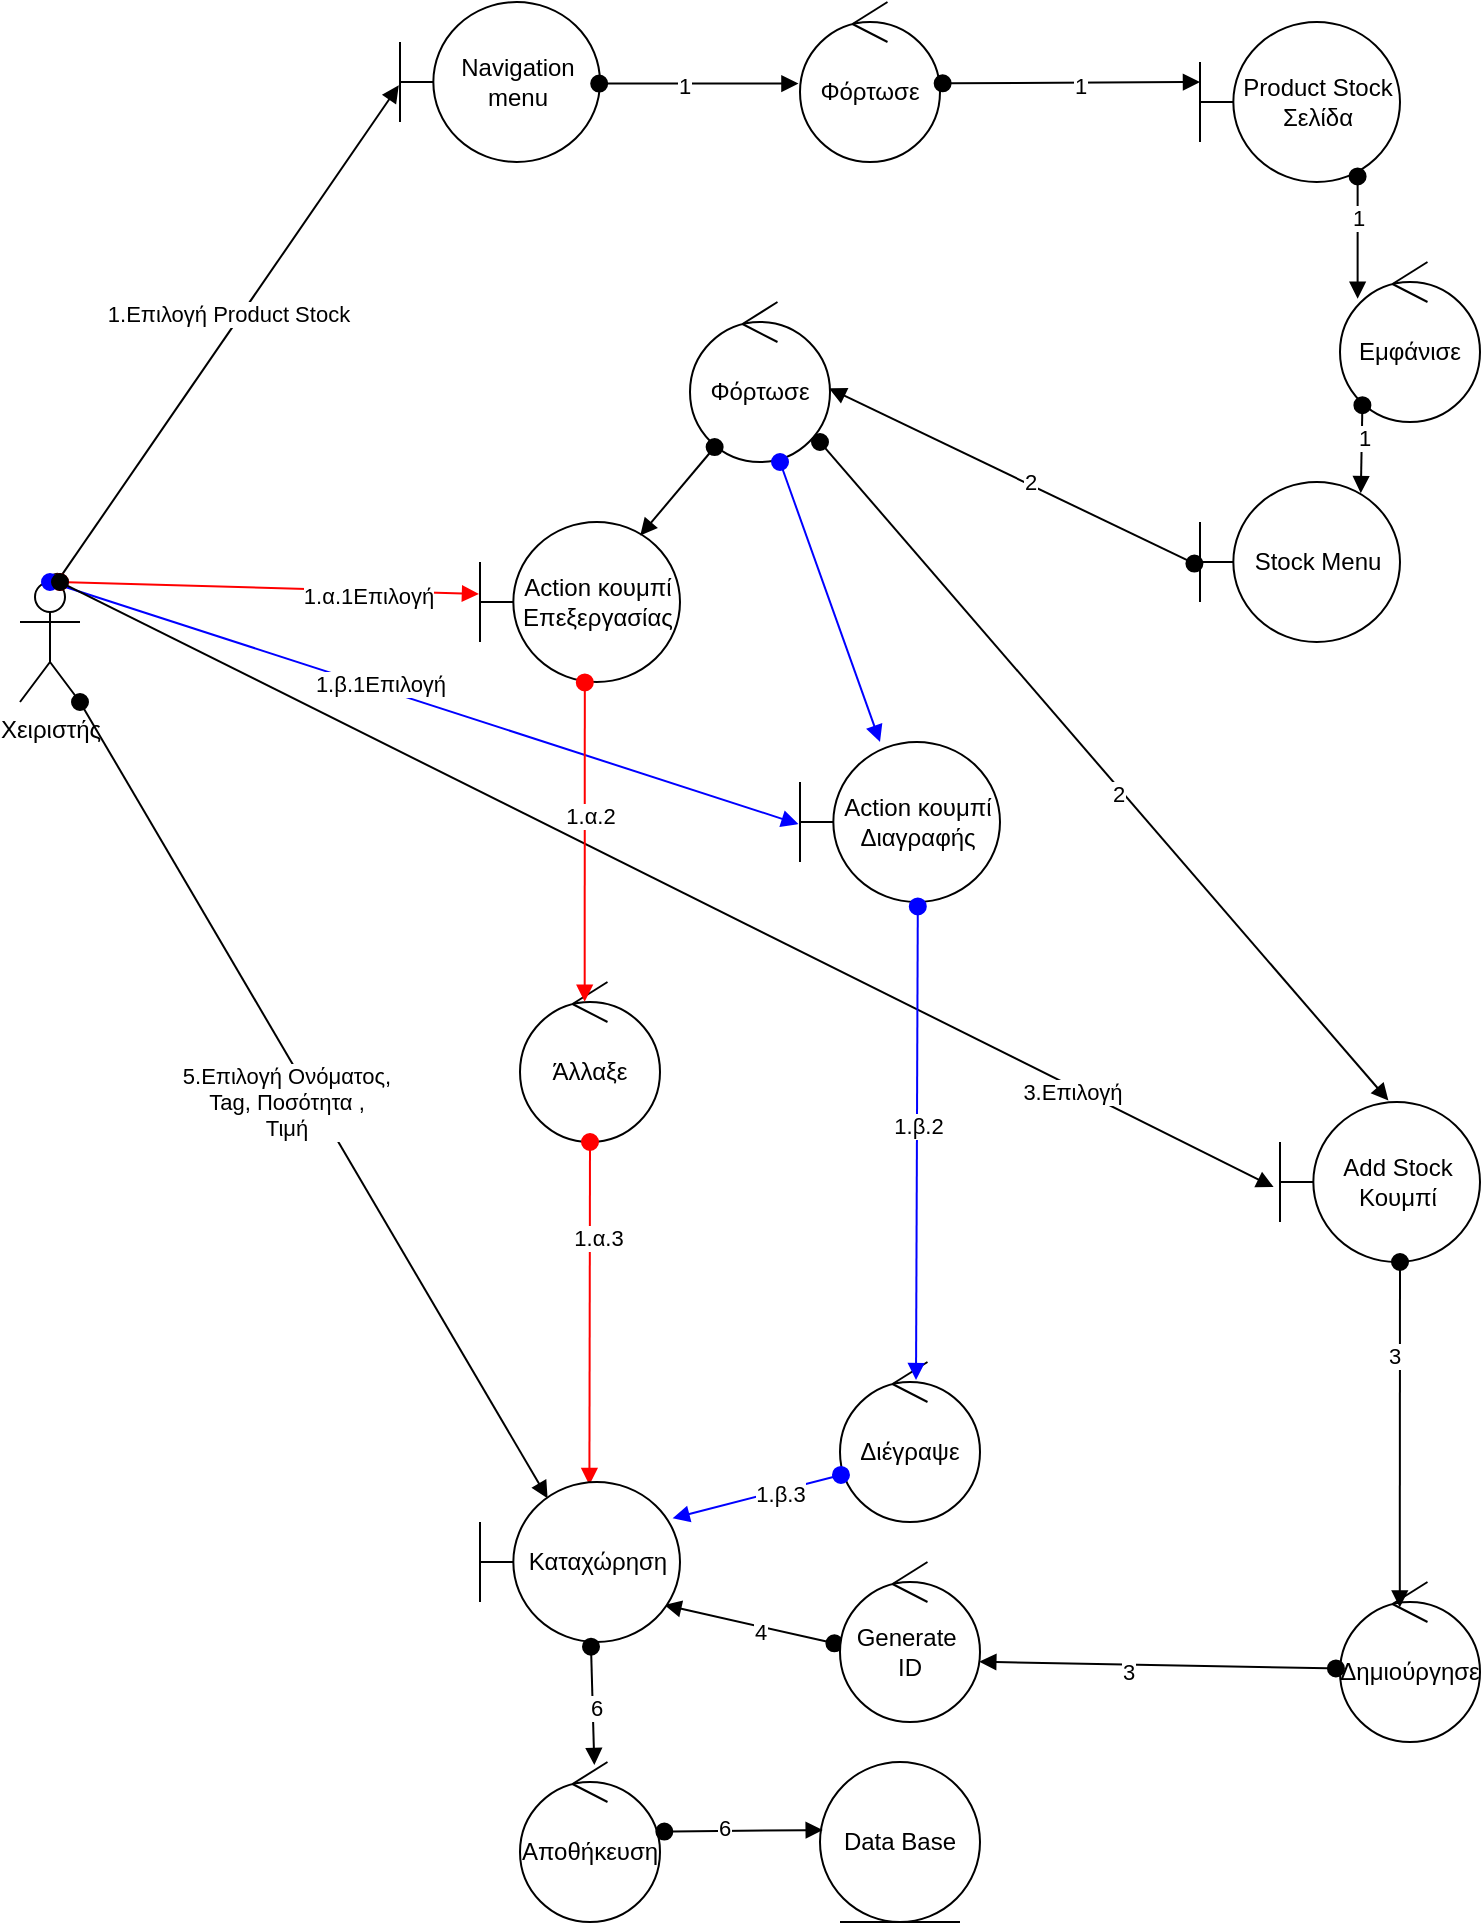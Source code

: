 <mxfile version="24.2.5" type="device">
  <diagram name="Page-1" id="o07rhm2t3KExaZGodwz_">
    <mxGraphModel dx="1247" dy="1406" grid="1" gridSize="10" guides="1" tooltips="1" connect="1" arrows="1" fold="1" page="1" pageScale="1" pageWidth="850" pageHeight="1100" math="0" shadow="0">
      <root>
        <mxCell id="0" />
        <mxCell id="1" parent="0" />
        <mxCell id="SbXWmkcT0yGQgohG3Cwv-8" value="Product Stock Σελίδα" style="shape=umlBoundary;whiteSpace=wrap;html=1;" parent="1" vertex="1">
          <mxGeometry x="640" y="50" width="100" height="80" as="geometry" />
        </mxCell>
        <mxCell id="SbXWmkcT0yGQgohG3Cwv-9" value="1.Επιλογή Product Stock" style="html=1;verticalAlign=bottom;startArrow=oval;startFill=1;endArrow=block;startSize=8;curved=0;rounded=0;exitX=0.62;exitY=-0.002;exitDx=0;exitDy=0;exitPerimeter=0;entryX=-0.006;entryY=0.521;entryDx=0;entryDy=0;entryPerimeter=0;" parent="1" source="SbXWmkcT0yGQgohG3Cwv-23" target="SbXWmkcT0yGQgohG3Cwv-22" edge="1">
          <mxGeometry x="0.002" width="60" relative="1" as="geometry">
            <mxPoint x="85.12" y="204" as="sourcePoint" />
            <mxPoint x="100" y="100" as="targetPoint" />
            <mxPoint as="offset" />
          </mxGeometry>
        </mxCell>
        <mxCell id="SbXWmkcT0yGQgohG3Cwv-10" value="Φόρτωσε" style="ellipse;shape=umlControl;whiteSpace=wrap;html=1;" parent="1" vertex="1">
          <mxGeometry x="385" y="190" width="70" height="80" as="geometry" />
        </mxCell>
        <mxCell id="SbXWmkcT0yGQgohG3Cwv-12" value="Stock Menu" style="shape=umlBoundary;whiteSpace=wrap;html=1;" parent="1" vertex="1">
          <mxGeometry x="640" y="280" width="100" height="80" as="geometry" />
        </mxCell>
        <mxCell id="SbXWmkcT0yGQgohG3Cwv-17" value="Δημιούργησε" style="ellipse;shape=umlControl;whiteSpace=wrap;html=1;" parent="1" vertex="1">
          <mxGeometry x="710" y="830" width="70" height="80" as="geometry" />
        </mxCell>
        <mxCell id="SbXWmkcT0yGQgohG3Cwv-22" value="Navigation menu" style="shape=umlBoundary;whiteSpace=wrap;html=1;" parent="1" vertex="1">
          <mxGeometry x="240" y="40" width="100" height="80" as="geometry" />
        </mxCell>
        <mxCell id="SbXWmkcT0yGQgohG3Cwv-23" value="Χειριστής" style="shape=umlActor;verticalLabelPosition=bottom;verticalAlign=top;html=1;" parent="1" vertex="1">
          <mxGeometry x="50" y="330" width="30" height="60" as="geometry" />
        </mxCell>
        <mxCell id="SbXWmkcT0yGQgohG3Cwv-26" value="Φόρτωσε" style="ellipse;shape=umlControl;whiteSpace=wrap;html=1;" parent="1" vertex="1">
          <mxGeometry x="440" y="40" width="70" height="80" as="geometry" />
        </mxCell>
        <mxCell id="SbXWmkcT0yGQgohG3Cwv-27" value="" style="html=1;verticalAlign=bottom;startArrow=oval;startFill=1;endArrow=block;startSize=8;curved=0;rounded=0;exitX=0.996;exitY=0.51;exitDx=0;exitDy=0;exitPerimeter=0;entryX=-0.011;entryY=0.51;entryDx=0;entryDy=0;entryPerimeter=0;" parent="1" source="SbXWmkcT0yGQgohG3Cwv-22" target="SbXWmkcT0yGQgohG3Cwv-26" edge="1">
          <mxGeometry width="60" relative="1" as="geometry">
            <mxPoint x="160" y="60" as="sourcePoint" />
            <mxPoint x="220" y="60" as="targetPoint" />
          </mxGeometry>
        </mxCell>
        <mxCell id="M0UplxRkhw7Ah_l4M3Mm-1" value="1" style="edgeLabel;html=1;align=center;verticalAlign=middle;resizable=0;points=[];" vertex="1" connectable="0" parent="SbXWmkcT0yGQgohG3Cwv-27">
          <mxGeometry x="-0.149" y="-1" relative="1" as="geometry">
            <mxPoint as="offset" />
          </mxGeometry>
        </mxCell>
        <mxCell id="SbXWmkcT0yGQgohG3Cwv-28" value="" style="html=1;verticalAlign=bottom;startArrow=oval;startFill=1;endArrow=block;startSize=8;curved=0;rounded=0;exitX=1.019;exitY=0.508;exitDx=0;exitDy=0;exitPerimeter=0;" parent="1" source="SbXWmkcT0yGQgohG3Cwv-26" edge="1">
          <mxGeometry width="60" relative="1" as="geometry">
            <mxPoint x="470" y="80" as="sourcePoint" />
            <mxPoint x="640" y="80" as="targetPoint" />
          </mxGeometry>
        </mxCell>
        <mxCell id="M0UplxRkhw7Ah_l4M3Mm-2" value="1" style="edgeLabel;html=1;align=center;verticalAlign=middle;resizable=0;points=[];" vertex="1" connectable="0" parent="SbXWmkcT0yGQgohG3Cwv-28">
          <mxGeometry x="0.067" y="-1" relative="1" as="geometry">
            <mxPoint as="offset" />
          </mxGeometry>
        </mxCell>
        <mxCell id="SbXWmkcT0yGQgohG3Cwv-30" value="Add Stock Κουμπί" style="shape=umlBoundary;whiteSpace=wrap;html=1;" parent="1" vertex="1">
          <mxGeometry x="680" y="590" width="100" height="80" as="geometry" />
        </mxCell>
        <mxCell id="SbXWmkcT0yGQgohG3Cwv-33" value="" style="html=1;verticalAlign=bottom;startArrow=oval;startFill=1;endArrow=block;startSize=8;curved=0;rounded=0;entryX=0.994;entryY=0.54;entryDx=0;entryDy=0;entryPerimeter=0;exitX=-0.028;exitY=0.51;exitDx=0;exitDy=0;exitPerimeter=0;" parent="1" source="SbXWmkcT0yGQgohG3Cwv-12" target="SbXWmkcT0yGQgohG3Cwv-10" edge="1">
          <mxGeometry width="60" relative="1" as="geometry">
            <mxPoint x="720" y="359" as="sourcePoint" />
            <mxPoint x="720" y="560" as="targetPoint" />
          </mxGeometry>
        </mxCell>
        <mxCell id="M0UplxRkhw7Ah_l4M3Mm-5" value="2" style="edgeLabel;html=1;align=center;verticalAlign=middle;resizable=0;points=[];" vertex="1" connectable="0" parent="SbXWmkcT0yGQgohG3Cwv-33">
          <mxGeometry x="-0.094" y="-1" relative="1" as="geometry">
            <mxPoint as="offset" />
          </mxGeometry>
        </mxCell>
        <mxCell id="SbXWmkcT0yGQgohG3Cwv-34" value="Εμφάνισε" style="ellipse;shape=umlControl;whiteSpace=wrap;html=1;" parent="1" vertex="1">
          <mxGeometry x="710" y="170" width="70" height="80" as="geometry" />
        </mxCell>
        <mxCell id="SbXWmkcT0yGQgohG3Cwv-35" value="" style="html=1;verticalAlign=bottom;startArrow=oval;startFill=1;endArrow=block;startSize=8;curved=0;rounded=0;exitX=0.788;exitY=0.965;exitDx=0;exitDy=0;exitPerimeter=0;entryX=0.126;entryY=0.23;entryDx=0;entryDy=0;entryPerimeter=0;" parent="1" source="SbXWmkcT0yGQgohG3Cwv-8" target="SbXWmkcT0yGQgohG3Cwv-34" edge="1">
          <mxGeometry width="60" relative="1" as="geometry">
            <mxPoint x="350" y="240" as="sourcePoint" />
            <mxPoint x="376" y="288" as="targetPoint" />
          </mxGeometry>
        </mxCell>
        <mxCell id="M0UplxRkhw7Ah_l4M3Mm-3" value="1" style="edgeLabel;html=1;align=center;verticalAlign=middle;resizable=0;points=[];" vertex="1" connectable="0" parent="SbXWmkcT0yGQgohG3Cwv-35">
          <mxGeometry x="-0.32" relative="1" as="geometry">
            <mxPoint as="offset" />
          </mxGeometry>
        </mxCell>
        <mxCell id="SbXWmkcT0yGQgohG3Cwv-36" value="" style="html=1;verticalAlign=bottom;startArrow=oval;startFill=1;endArrow=block;startSize=8;curved=0;rounded=0;entryX=0.804;entryY=0.07;entryDx=0;entryDy=0;entryPerimeter=0;exitX=0.16;exitY=0.895;exitDx=0;exitDy=0;exitPerimeter=0;" parent="1" source="SbXWmkcT0yGQgohG3Cwv-34" target="SbXWmkcT0yGQgohG3Cwv-12" edge="1">
          <mxGeometry width="60" relative="1" as="geometry">
            <mxPoint x="723" y="350" as="sourcePoint" />
            <mxPoint x="420" y="340" as="targetPoint" />
          </mxGeometry>
        </mxCell>
        <mxCell id="M0UplxRkhw7Ah_l4M3Mm-4" value="1" style="edgeLabel;html=1;align=center;verticalAlign=middle;resizable=0;points=[];" vertex="1" connectable="0" parent="SbXWmkcT0yGQgohG3Cwv-36">
          <mxGeometry x="-0.256" y="1" relative="1" as="geometry">
            <mxPoint as="offset" />
          </mxGeometry>
        </mxCell>
        <mxCell id="SbXWmkcT0yGQgohG3Cwv-43" value="" style="html=1;verticalAlign=bottom;startArrow=oval;startFill=1;endArrow=block;startSize=8;curved=0;rounded=0;exitX=-0.029;exitY=0.54;exitDx=0;exitDy=0;exitPerimeter=0;entryX=0.995;entryY=0.623;entryDx=0;entryDy=0;entryPerimeter=0;" parent="1" source="SbXWmkcT0yGQgohG3Cwv-17" target="vmRm5i-CzR4PnBJnqVI3-11" edge="1">
          <mxGeometry width="60" relative="1" as="geometry">
            <mxPoint x="225.19" y="678.8" as="sourcePoint" />
            <mxPoint x="288.0" y="870.64" as="targetPoint" />
          </mxGeometry>
        </mxCell>
        <mxCell id="M0UplxRkhw7Ah_l4M3Mm-8" value="3" style="edgeLabel;html=1;align=center;verticalAlign=middle;resizable=0;points=[];" vertex="1" connectable="0" parent="SbXWmkcT0yGQgohG3Cwv-43">
          <mxGeometry x="0.165" y="4" relative="1" as="geometry">
            <mxPoint as="offset" />
          </mxGeometry>
        </mxCell>
        <mxCell id="SbXWmkcT0yGQgohG3Cwv-49" value="" style="html=1;verticalAlign=bottom;startArrow=oval;startFill=1;endArrow=block;startSize=8;curved=0;rounded=0;exitX=1;exitY=1;exitDx=0;exitDy=0;exitPerimeter=0;entryX=0.338;entryY=0.102;entryDx=0;entryDy=0;entryPerimeter=0;" parent="1" source="SbXWmkcT0yGQgohG3Cwv-23" target="vmRm5i-CzR4PnBJnqVI3-6" edge="1">
          <mxGeometry width="60" relative="1" as="geometry">
            <mxPoint x="30" y="550" as="sourcePoint" />
            <mxPoint x="164.7" y="634.8" as="targetPoint" />
            <Array as="points" />
          </mxGeometry>
        </mxCell>
        <mxCell id="55PW0bB6VHuJXia4lX4B-1" value="5.Επιλογή Ονόματος,&lt;br&gt;Tag, Ποσότητα ,&lt;br&gt;Τιμή" style="edgeLabel;html=1;align=center;verticalAlign=middle;resizable=0;points=[];" parent="SbXWmkcT0yGQgohG3Cwv-49" vertex="1" connectable="0">
          <mxGeometry x="-0.258" y="-1" relative="1" as="geometry">
            <mxPoint x="17" y="51" as="offset" />
          </mxGeometry>
        </mxCell>
        <mxCell id="55PW0bB6VHuJXia4lX4B-3" value="Action κουμπί Διαγραφής" style="shape=umlBoundary;whiteSpace=wrap;html=1;" parent="1" vertex="1">
          <mxGeometry x="440" y="410" width="100" height="80" as="geometry" />
        </mxCell>
        <mxCell id="55PW0bB6VHuJXia4lX4B-7" value="Action κουμπί Επεξεργασίας" style="shape=umlBoundary;whiteSpace=wrap;html=1;" parent="1" vertex="1">
          <mxGeometry x="280" y="300" width="100" height="80" as="geometry" />
        </mxCell>
        <mxCell id="55PW0bB6VHuJXia4lX4B-8" value="" style="html=1;verticalAlign=bottom;startArrow=oval;startFill=1;endArrow=block;startSize=8;curved=0;rounded=0;entryX=-0.005;entryY=0.45;entryDx=0;entryDy=0;entryPerimeter=0;fillColor=#f8cecc;strokeColor=#FF0000;" parent="1" target="55PW0bB6VHuJXia4lX4B-7" edge="1">
          <mxGeometry width="60" relative="1" as="geometry">
            <mxPoint x="70" y="330" as="sourcePoint" />
            <mxPoint x="130" y="330" as="targetPoint" />
          </mxGeometry>
        </mxCell>
        <mxCell id="55PW0bB6VHuJXia4lX4B-13" value="1.α.1Επιλογή" style="edgeLabel;html=1;align=center;verticalAlign=middle;resizable=0;points=[];" parent="55PW0bB6VHuJXia4lX4B-8" vertex="1" connectable="0">
          <mxGeometry x="0.47" y="-2" relative="1" as="geometry">
            <mxPoint as="offset" />
          </mxGeometry>
        </mxCell>
        <mxCell id="55PW0bB6VHuJXia4lX4B-9" value="" style="html=1;verticalAlign=bottom;startArrow=oval;startFill=1;endArrow=block;startSize=8;curved=0;rounded=0;exitX=0.5;exitY=0;exitDx=0;exitDy=0;exitPerimeter=0;entryX=-0.008;entryY=0.513;entryDx=0;entryDy=0;entryPerimeter=0;fillColor=#dae8fc;strokeColor=#0000FF;" parent="1" source="SbXWmkcT0yGQgohG3Cwv-23" target="55PW0bB6VHuJXia4lX4B-3" edge="1">
          <mxGeometry width="60" relative="1" as="geometry">
            <mxPoint x="80" y="340" as="sourcePoint" />
            <mxPoint x="249" y="414" as="targetPoint" />
          </mxGeometry>
        </mxCell>
        <mxCell id="55PW0bB6VHuJXia4lX4B-14" value="1.β.1Επιλογή" style="edgeLabel;html=1;align=center;verticalAlign=middle;resizable=0;points=[];" parent="55PW0bB6VHuJXia4lX4B-9" vertex="1" connectable="0">
          <mxGeometry x="0.54" y="2" relative="1" as="geometry">
            <mxPoint x="-124" y="-41" as="offset" />
          </mxGeometry>
        </mxCell>
        <mxCell id="55PW0bB6VHuJXia4lX4B-10" value="" style="html=1;verticalAlign=bottom;startArrow=oval;startFill=1;endArrow=block;startSize=8;curved=0;rounded=0;entryX=-0.032;entryY=0.532;entryDx=0;entryDy=0;entryPerimeter=0;" parent="1" target="SbXWmkcT0yGQgohG3Cwv-30" edge="1">
          <mxGeometry x="0.0" width="60" relative="1" as="geometry">
            <mxPoint x="70" y="330" as="sourcePoint" />
            <mxPoint x="259" y="424" as="targetPoint" />
            <mxPoint as="offset" />
          </mxGeometry>
        </mxCell>
        <mxCell id="55PW0bB6VHuJXia4lX4B-15" value="3.Επιλογή" style="edgeLabel;html=1;align=center;verticalAlign=middle;resizable=0;points=[];" parent="55PW0bB6VHuJXia4lX4B-10" vertex="1" connectable="0">
          <mxGeometry x="0.67" y="-2" relative="1" as="geometry">
            <mxPoint as="offset" />
          </mxGeometry>
        </mxCell>
        <mxCell id="55PW0bB6VHuJXia4lX4B-16" value="" style="html=1;verticalAlign=bottom;startArrow=oval;startFill=1;endArrow=block;startSize=8;curved=0;rounded=0;exitX=0.176;exitY=0.907;exitDx=0;exitDy=0;exitPerimeter=0;entryX=0.801;entryY=0.085;entryDx=0;entryDy=0;entryPerimeter=0;" parent="1" source="SbXWmkcT0yGQgohG3Cwv-10" target="55PW0bB6VHuJXia4lX4B-7" edge="1">
          <mxGeometry width="60" relative="1" as="geometry">
            <mxPoint x="350" y="290" as="sourcePoint" />
            <mxPoint x="410" y="290" as="targetPoint" />
          </mxGeometry>
        </mxCell>
        <mxCell id="55PW0bB6VHuJXia4lX4B-17" value="" style="html=1;verticalAlign=bottom;startArrow=oval;startFill=1;endArrow=block;startSize=8;curved=0;rounded=0;exitX=0.643;exitY=1;exitDx=0;exitDy=0;exitPerimeter=0;entryX=0.4;entryY=0;entryDx=0;entryDy=0;entryPerimeter=0;strokeColor=#0000FF;" parent="1" source="SbXWmkcT0yGQgohG3Cwv-10" target="55PW0bB6VHuJXia4lX4B-3" edge="1">
          <mxGeometry width="60" relative="1" as="geometry">
            <mxPoint x="399" y="260" as="sourcePoint" />
            <mxPoint x="330" y="317" as="targetPoint" />
          </mxGeometry>
        </mxCell>
        <mxCell id="55PW0bB6VHuJXia4lX4B-18" value="" style="html=1;verticalAlign=bottom;startArrow=oval;startFill=1;endArrow=block;startSize=8;curved=0;rounded=0;entryX=0.542;entryY=-0.009;entryDx=0;entryDy=0;entryPerimeter=0;" parent="1" target="SbXWmkcT0yGQgohG3Cwv-30" edge="1">
          <mxGeometry width="60" relative="1" as="geometry">
            <mxPoint x="450" y="260" as="sourcePoint" />
            <mxPoint x="530" y="360" as="targetPoint" />
          </mxGeometry>
        </mxCell>
        <mxCell id="M0UplxRkhw7Ah_l4M3Mm-6" value="2" style="edgeLabel;html=1;align=center;verticalAlign=middle;resizable=0;points=[];" vertex="1" connectable="0" parent="55PW0bB6VHuJXia4lX4B-18">
          <mxGeometry x="0.057" y="-2" relative="1" as="geometry">
            <mxPoint as="offset" />
          </mxGeometry>
        </mxCell>
        <mxCell id="55PW0bB6VHuJXia4lX4B-19" value="Άλλαξε" style="ellipse;shape=umlControl;whiteSpace=wrap;html=1;" parent="1" vertex="1">
          <mxGeometry x="300" y="530" width="70" height="80" as="geometry" />
        </mxCell>
        <mxCell id="55PW0bB6VHuJXia4lX4B-22" value="" style="html=1;verticalAlign=bottom;startArrow=oval;startFill=1;endArrow=block;startSize=8;curved=0;rounded=0;entryX=0.547;entryY=0.019;entryDx=0;entryDy=0;entryPerimeter=0;fillColor=#f8cecc;strokeColor=#FF0000;exitX=0.5;exitY=1;exitDx=0;exitDy=0;exitPerimeter=0;" parent="1" source="55PW0bB6VHuJXia4lX4B-19" target="vmRm5i-CzR4PnBJnqVI3-6" edge="1">
          <mxGeometry width="60" relative="1" as="geometry">
            <mxPoint x="328.84" y="580" as="sourcePoint" />
            <mxPoint x="258.0" y="790.88" as="targetPoint" />
          </mxGeometry>
        </mxCell>
        <mxCell id="M0UplxRkhw7Ah_l4M3Mm-13" value="1.α.3" style="edgeLabel;html=1;align=center;verticalAlign=middle;resizable=0;points=[];" vertex="1" connectable="0" parent="55PW0bB6VHuJXia4lX4B-22">
          <mxGeometry x="-0.44" y="4" relative="1" as="geometry">
            <mxPoint as="offset" />
          </mxGeometry>
        </mxCell>
        <mxCell id="55PW0bB6VHuJXia4lX4B-23" value="" style="html=1;verticalAlign=bottom;startArrow=oval;startFill=1;endArrow=block;startSize=8;curved=0;rounded=0;entryX=0.462;entryY=0.124;entryDx=0;entryDy=0;entryPerimeter=0;exitX=0.524;exitY=1.003;exitDx=0;exitDy=0;exitPerimeter=0;strokeColor=#FF0000;" parent="1" source="55PW0bB6VHuJXia4lX4B-7" target="55PW0bB6VHuJXia4lX4B-19" edge="1">
          <mxGeometry width="60" relative="1" as="geometry">
            <mxPoint x="332" y="380" as="sourcePoint" />
            <mxPoint x="370" y="490" as="targetPoint" />
          </mxGeometry>
        </mxCell>
        <mxCell id="M0UplxRkhw7Ah_l4M3Mm-12" value="1.α.2" style="edgeLabel;html=1;align=center;verticalAlign=middle;resizable=0;points=[];" vertex="1" connectable="0" parent="55PW0bB6VHuJXia4lX4B-23">
          <mxGeometry x="-0.164" y="2" relative="1" as="geometry">
            <mxPoint as="offset" />
          </mxGeometry>
        </mxCell>
        <mxCell id="55PW0bB6VHuJXia4lX4B-24" value="Διέγραψε" style="ellipse;shape=umlControl;whiteSpace=wrap;html=1;" parent="1" vertex="1">
          <mxGeometry x="460" y="720" width="70" height="80" as="geometry" />
        </mxCell>
        <mxCell id="55PW0bB6VHuJXia4lX4B-25" value="" style="html=1;verticalAlign=bottom;startArrow=oval;startFill=1;endArrow=block;startSize=8;curved=0;rounded=0;exitX=0.589;exitY=1.028;exitDx=0;exitDy=0;exitPerimeter=0;entryX=0.543;entryY=0.113;entryDx=0;entryDy=0;entryPerimeter=0;strokeColor=#0000FF;fillColor=#dae8fc;" parent="1" source="55PW0bB6VHuJXia4lX4B-3" target="55PW0bB6VHuJXia4lX4B-24" edge="1">
          <mxGeometry x="0.001" width="60" relative="1" as="geometry">
            <mxPoint x="350" y="760" as="sourcePoint" />
            <mxPoint x="410" y="760" as="targetPoint" />
            <mxPoint as="offset" />
          </mxGeometry>
        </mxCell>
        <mxCell id="M0UplxRkhw7Ah_l4M3Mm-14" value="1.β.2" style="edgeLabel;html=1;align=center;verticalAlign=middle;resizable=0;points=[];" vertex="1" connectable="0" parent="55PW0bB6VHuJXia4lX4B-25">
          <mxGeometry x="-0.077" relative="1" as="geometry">
            <mxPoint as="offset" />
          </mxGeometry>
        </mxCell>
        <mxCell id="55PW0bB6VHuJXia4lX4B-26" value="" style="html=1;verticalAlign=bottom;startArrow=oval;startFill=1;endArrow=block;startSize=8;curved=0;rounded=0;exitX=0.6;exitY=1;exitDx=0;exitDy=0;exitPerimeter=0;entryX=0.427;entryY=0.159;entryDx=0;entryDy=0;entryPerimeter=0;" parent="1" source="SbXWmkcT0yGQgohG3Cwv-30" target="SbXWmkcT0yGQgohG3Cwv-17" edge="1">
          <mxGeometry width="60" relative="1" as="geometry">
            <mxPoint x="660" y="760" as="sourcePoint" />
            <mxPoint x="720" y="760" as="targetPoint" />
          </mxGeometry>
        </mxCell>
        <mxCell id="M0UplxRkhw7Ah_l4M3Mm-7" value="3" style="edgeLabel;html=1;align=center;verticalAlign=middle;resizable=0;points=[];" vertex="1" connectable="0" parent="55PW0bB6VHuJXia4lX4B-26">
          <mxGeometry x="-0.456" y="-3" relative="1" as="geometry">
            <mxPoint as="offset" />
          </mxGeometry>
        </mxCell>
        <mxCell id="55PW0bB6VHuJXia4lX4B-27" value="" style="html=1;verticalAlign=bottom;startArrow=oval;startFill=1;endArrow=block;startSize=8;curved=0;rounded=0;entryX=0.963;entryY=0.227;entryDx=0;entryDy=0;exitX=0.007;exitY=0.706;exitDx=0;exitDy=0;exitPerimeter=0;fillColor=#dae8fc;strokeColor=#0000FF;entryPerimeter=0;" parent="1" source="55PW0bB6VHuJXia4lX4B-24" target="vmRm5i-CzR4PnBJnqVI3-6" edge="1">
          <mxGeometry width="60" relative="1" as="geometry">
            <mxPoint x="310" y="770" as="sourcePoint" />
            <mxPoint x="278.284" y="821.716" as="targetPoint" />
          </mxGeometry>
        </mxCell>
        <mxCell id="M0UplxRkhw7Ah_l4M3Mm-15" value="1.β.3" style="edgeLabel;html=1;align=center;verticalAlign=middle;resizable=0;points=[];" vertex="1" connectable="0" parent="55PW0bB6VHuJXia4lX4B-27">
          <mxGeometry x="-0.279" y="1" relative="1" as="geometry">
            <mxPoint as="offset" />
          </mxGeometry>
        </mxCell>
        <mxCell id="vmRm5i-CzR4PnBJnqVI3-4" value="" style="html=1;verticalAlign=bottom;startArrow=oval;startFill=1;endArrow=block;startSize=8;curved=0;rounded=0;entryX=0.922;entryY=0.769;entryDx=0;entryDy=0;entryPerimeter=0;exitX=-0.04;exitY=0.508;exitDx=0;exitDy=0;exitPerimeter=0;" parent="1" source="vmRm5i-CzR4PnBJnqVI3-11" target="vmRm5i-CzR4PnBJnqVI3-6" edge="1">
          <mxGeometry width="60" relative="1" as="geometry">
            <mxPoint x="191" y="710" as="sourcePoint" />
            <mxPoint x="223.84" y="814.8" as="targetPoint" />
          </mxGeometry>
        </mxCell>
        <mxCell id="M0UplxRkhw7Ah_l4M3Mm-9" value="4" style="edgeLabel;html=1;align=center;verticalAlign=middle;resizable=0;points=[];" vertex="1" connectable="0" parent="vmRm5i-CzR4PnBJnqVI3-4">
          <mxGeometry x="-0.116" y="3" relative="1" as="geometry">
            <mxPoint x="1" as="offset" />
          </mxGeometry>
        </mxCell>
        <mxCell id="vmRm5i-CzR4PnBJnqVI3-5" value="Data Base" style="ellipse;shape=umlEntity;whiteSpace=wrap;html=1;" parent="1" vertex="1">
          <mxGeometry x="450" y="920" width="80" height="80" as="geometry" />
        </mxCell>
        <mxCell id="vmRm5i-CzR4PnBJnqVI3-6" value="Καταχώρηση" style="shape=umlBoundary;whiteSpace=wrap;html=1;" parent="1" vertex="1">
          <mxGeometry x="280" y="780" width="100" height="80" as="geometry" />
        </mxCell>
        <mxCell id="vmRm5i-CzR4PnBJnqVI3-7" value="Αποθήκευση" style="ellipse;shape=umlControl;whiteSpace=wrap;html=1;" parent="1" vertex="1">
          <mxGeometry x="300" y="920" width="70" height="80" as="geometry" />
        </mxCell>
        <mxCell id="vmRm5i-CzR4PnBJnqVI3-8" value="" style="html=1;verticalAlign=bottom;startArrow=oval;startFill=1;endArrow=block;startSize=8;curved=0;rounded=0;exitX=0.555;exitY=1.029;exitDx=0;exitDy=0;exitPerimeter=0;entryX=0.531;entryY=0.019;entryDx=0;entryDy=0;entryPerimeter=0;" parent="1" source="vmRm5i-CzR4PnBJnqVI3-6" target="vmRm5i-CzR4PnBJnqVI3-7" edge="1">
          <mxGeometry width="60" relative="1" as="geometry">
            <mxPoint x="201" y="710" as="sourcePoint" />
            <mxPoint x="326" y="933" as="targetPoint" />
          </mxGeometry>
        </mxCell>
        <mxCell id="M0UplxRkhw7Ah_l4M3Mm-10" value="6" style="edgeLabel;html=1;align=center;verticalAlign=middle;resizable=0;points=[];" vertex="1" connectable="0" parent="vmRm5i-CzR4PnBJnqVI3-8">
          <mxGeometry x="0.037" y="1" relative="1" as="geometry">
            <mxPoint as="offset" />
          </mxGeometry>
        </mxCell>
        <mxCell id="vmRm5i-CzR4PnBJnqVI3-9" value="" style="html=1;verticalAlign=bottom;startArrow=oval;startFill=1;endArrow=block;startSize=8;curved=0;rounded=0;exitX=1.031;exitY=0.435;exitDx=0;exitDy=0;exitPerimeter=0;entryX=0.017;entryY=0.425;entryDx=0;entryDy=0;entryPerimeter=0;" parent="1" source="vmRm5i-CzR4PnBJnqVI3-7" target="vmRm5i-CzR4PnBJnqVI3-5" edge="1">
          <mxGeometry width="60" relative="1" as="geometry">
            <mxPoint x="255" y="902" as="sourcePoint" />
            <mxPoint x="256" y="953" as="targetPoint" />
          </mxGeometry>
        </mxCell>
        <mxCell id="M0UplxRkhw7Ah_l4M3Mm-11" value="6" style="edgeLabel;html=1;align=center;verticalAlign=middle;resizable=0;points=[];" vertex="1" connectable="0" parent="vmRm5i-CzR4PnBJnqVI3-9">
          <mxGeometry x="-0.251" y="2" relative="1" as="geometry">
            <mxPoint as="offset" />
          </mxGeometry>
        </mxCell>
        <mxCell id="vmRm5i-CzR4PnBJnqVI3-11" value="Generate&amp;nbsp;&lt;br&gt;ID" style="ellipse;shape=umlControl;whiteSpace=wrap;html=1;" parent="1" vertex="1">
          <mxGeometry x="460" y="820" width="70" height="80" as="geometry" />
        </mxCell>
      </root>
    </mxGraphModel>
  </diagram>
</mxfile>
